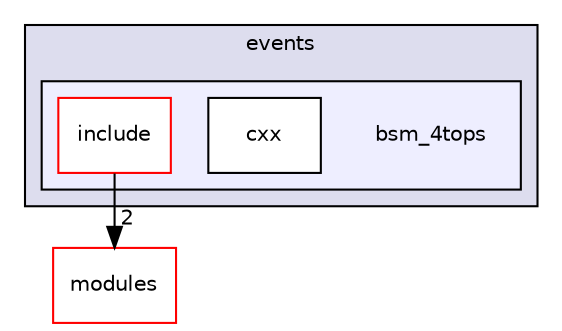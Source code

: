 digraph "bsm_4tops" {
  compound=true
  node [ fontsize="10", fontname="Helvetica"];
  edge [ labelfontsize="10", labelfontname="Helvetica"];
  subgraph clusterdir_8c49963344259a26845032e86c0550c4 {
    graph [ bgcolor="#ddddee", pencolor="black", label="events" fontname="Helvetica", fontsize="10", URL="dir_8c49963344259a26845032e86c0550c4.html"]
  subgraph clusterdir_dc90814b11677d15e53f163a20ea6993 {
    graph [ bgcolor="#eeeeff", pencolor="black", label="" URL="dir_dc90814b11677d15e53f163a20ea6993.html"];
    dir_dc90814b11677d15e53f163a20ea6993 [shape=plaintext label="bsm_4tops"];
    dir_04f9024cc1918a9eb2ad19a230bf2cb9 [shape=box label="cxx" color="black" fillcolor="white" style="filled" URL="dir_04f9024cc1918a9eb2ad19a230bf2cb9.html"];
    dir_826186e6744bfa5e2707899c34479bbe [shape=box label="include" color="red" fillcolor="white" style="filled" URL="dir_826186e6744bfa5e2707899c34479bbe.html"];
  }
  }
  dir_ee3c23494b4011e6a628e4900ef262df [shape=box label="modules" fillcolor="white" style="filled" color="red" URL="dir_ee3c23494b4011e6a628e4900ef262df.html"];
  dir_826186e6744bfa5e2707899c34479bbe->dir_ee3c23494b4011e6a628e4900ef262df [headlabel="2", labeldistance=1.5 headhref="dir_000110_000074.html"];
}
